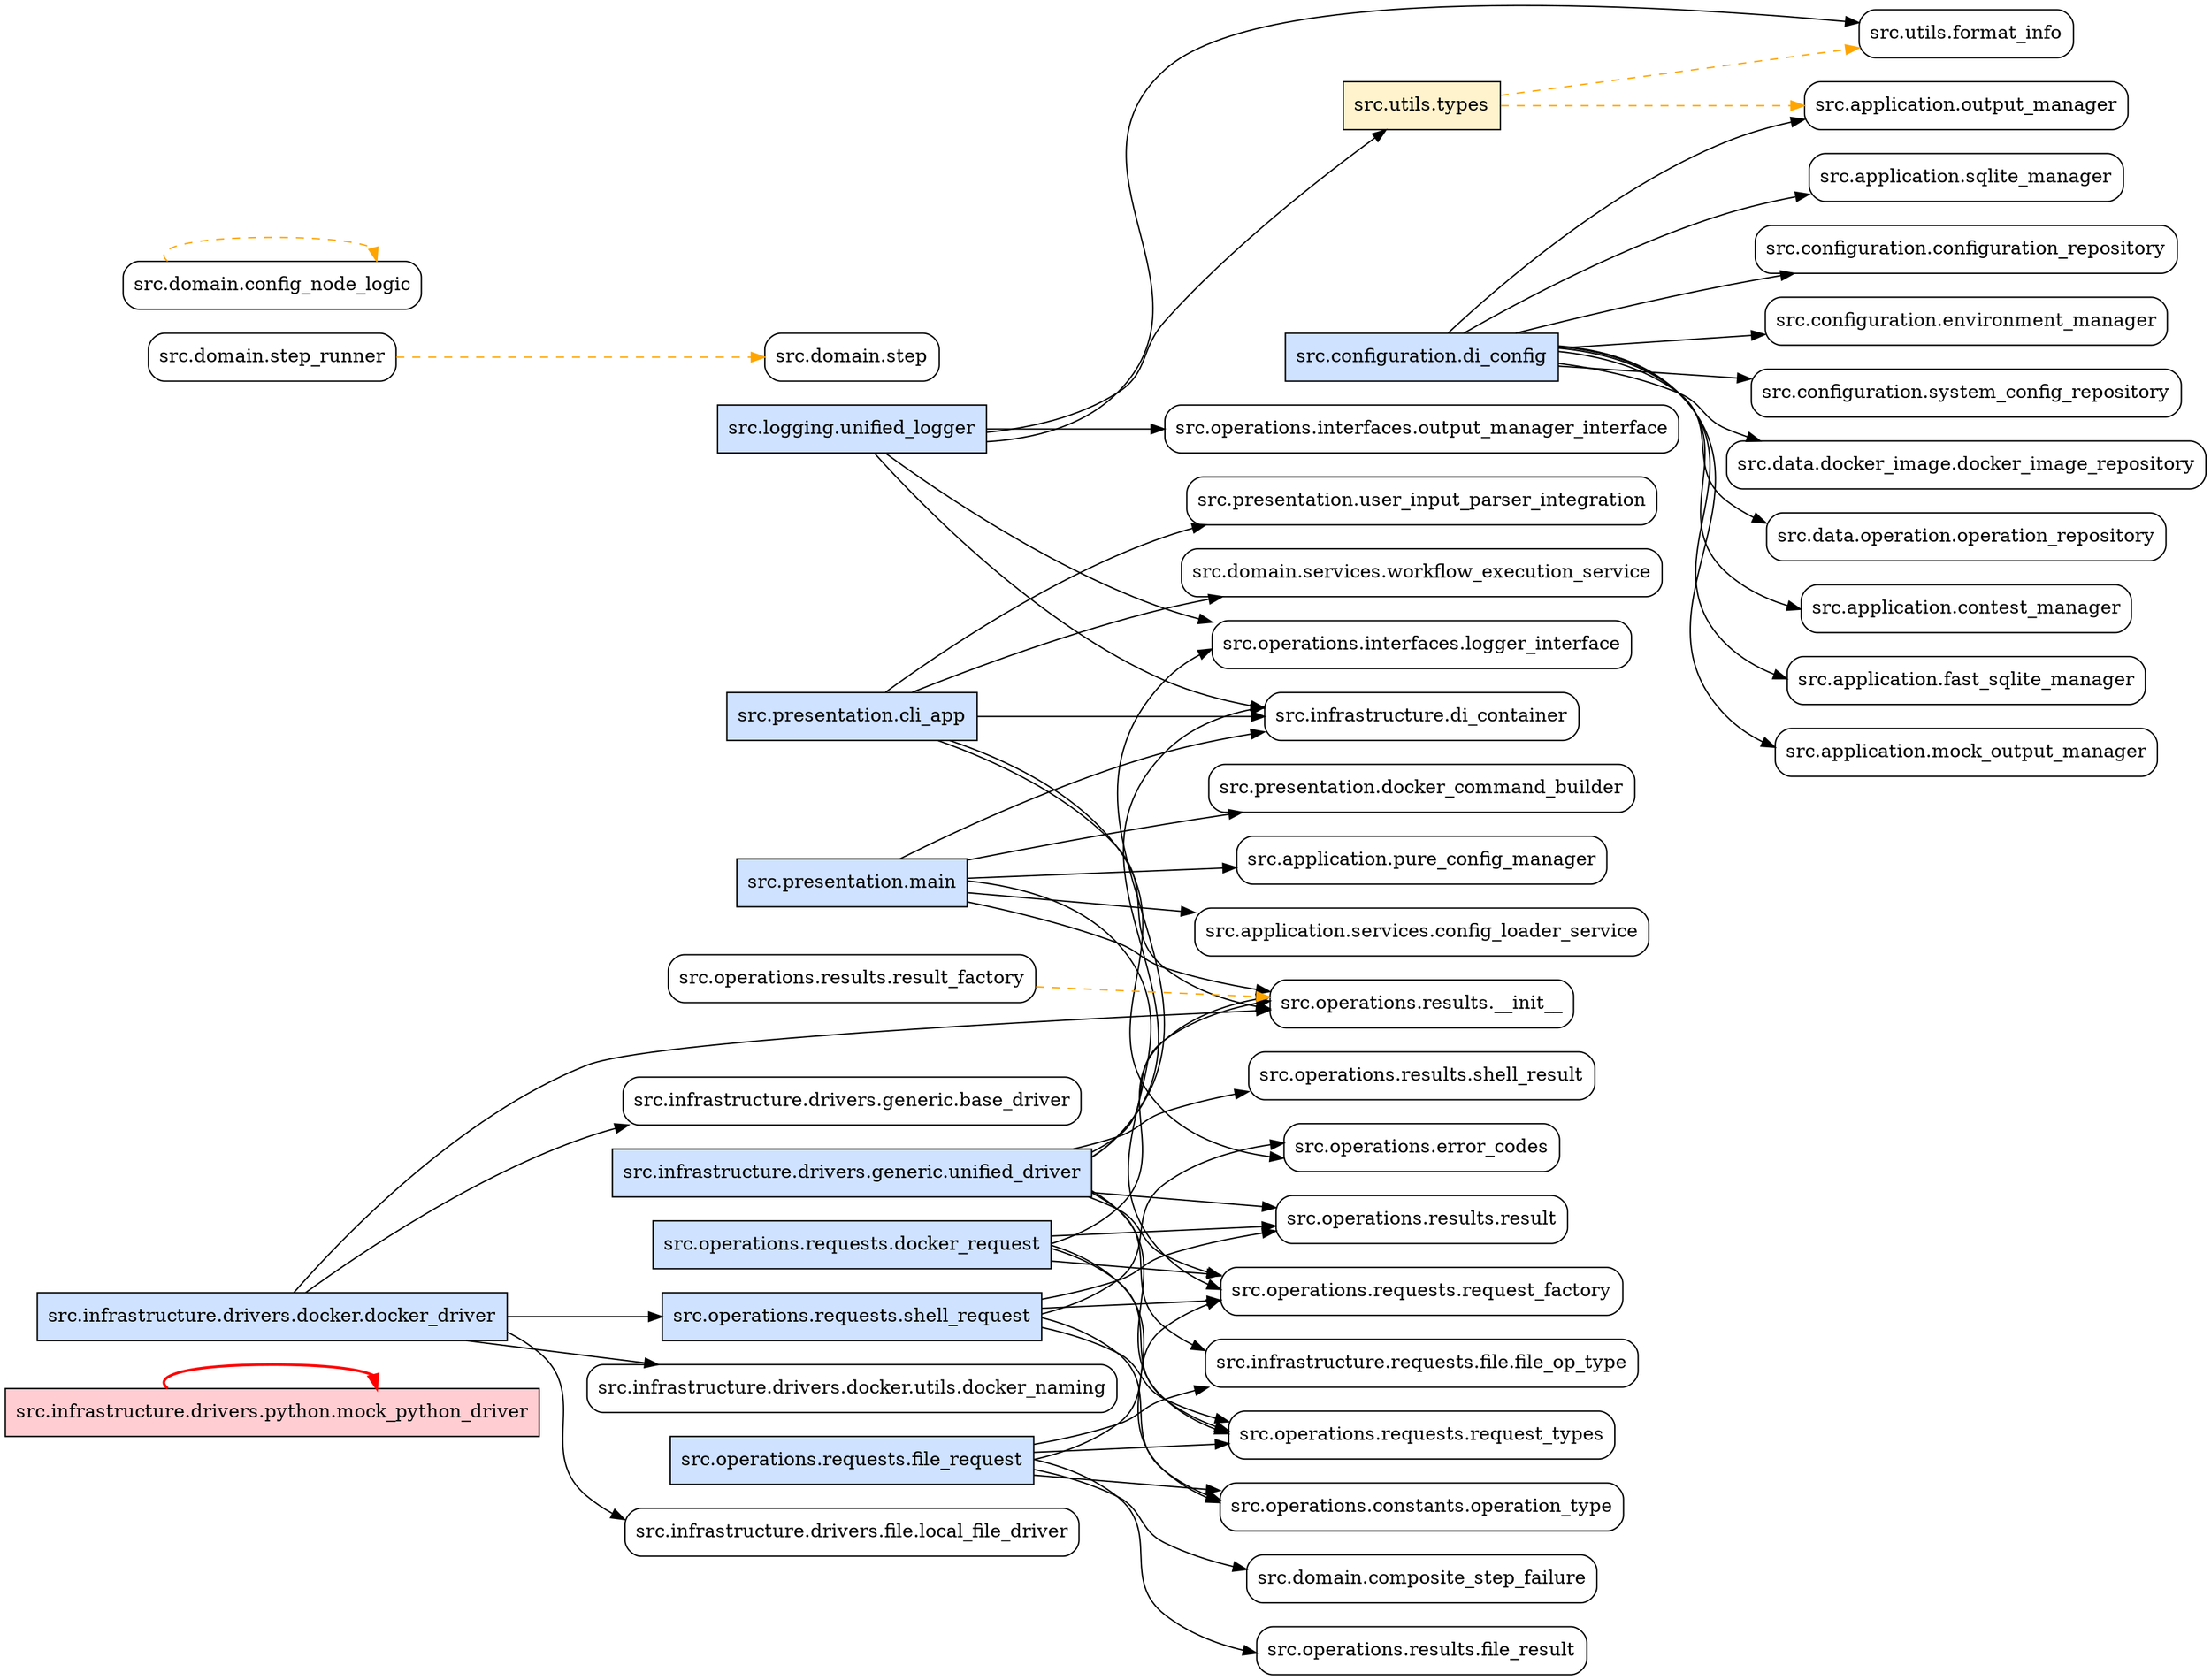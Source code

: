digraph DependencyGraph {
  rankdir=LR;
  node [shape=box, style=rounded];
  
  "src.infrastructure.drivers.python.mock_python_driver" [fillcolor="#ffcdd2", style=filled];
  "src.configuration.di_config" [fillcolor="#cfe2ff", style=filled];
  "src.operations.requests.shell_request" [fillcolor="#cfe2ff", style=filled];
  "src.infrastructure.drivers.generic.unified_driver" [fillcolor="#cfe2ff", style=filled];
  "src.operations.requests.file_request" [fillcolor="#cfe2ff", style=filled];
  "src.presentation.cli_app" [fillcolor="#cfe2ff", style=filled];
  "src.presentation.main" [fillcolor="#cfe2ff", style=filled];
  "src.operations.requests.docker_request" [fillcolor="#cfe2ff", style=filled];
  "src.logging.unified_logger" [fillcolor="#cfe2ff", style=filled];
  "src.infrastructure.drivers.docker.docker_driver" [fillcolor="#cfe2ff", style=filled];
  "src.utils.types" [fillcolor="#fff3cd", style=filled];
  
  "src.presentation.main" -> "src.application.pure_config_manager";
  "src.presentation.main" -> "src.application.services.config_loader_service";
  "src.presentation.main" -> "src.infrastructure.di_container";
  "src.presentation.main" -> "src.operations.requests.request_factory";
  "src.presentation.main" -> "src.operations.results.__init__";
  "src.presentation.main" -> "src.presentation.docker_command_builder";
  "src.presentation.cli_app" -> "src.domain.services.workflow_execution_service";
  "src.presentation.cli_app" -> "src.infrastructure.di_container";
  "src.presentation.cli_app" -> "src.operations.error_codes";
  "src.presentation.cli_app" -> "src.operations.results.__init__";
  "src.presentation.cli_app" -> "src.presentation.user_input_parser_integration";
  "src.logging.unified_logger" -> "src.infrastructure.di_container";
  "src.logging.unified_logger" -> "src.operations.interfaces.logger_interface";
  "src.logging.unified_logger" -> "src.operations.interfaces.output_manager_interface";
  "src.logging.unified_logger" -> "src.utils.format_info";
  "src.logging.unified_logger" -> "src.utils.types";
  "src.configuration.di_config" -> "src.application.contest_manager";
  "src.configuration.di_config" -> "src.application.fast_sqlite_manager";
  "src.configuration.di_config" -> "src.application.mock_output_manager";
  "src.configuration.di_config" -> "src.application.output_manager";
  "src.configuration.di_config" -> "src.application.sqlite_manager";
  "src.configuration.di_config" -> "src.configuration.configuration_repository";
  "src.configuration.di_config" -> "src.configuration.environment_manager";
  "src.configuration.di_config" -> "src.configuration.system_config_repository";
  "src.configuration.di_config" -> "src.data.docker_image.docker_image_repository";
  "src.configuration.di_config" -> "src.data.operation.operation_repository";
  "src.infrastructure.drivers.docker.docker_driver" -> "src.infrastructure.drivers.docker.utils.docker_naming";
  "src.infrastructure.drivers.docker.docker_driver" -> "src.infrastructure.drivers.file.local_file_driver";
  "src.infrastructure.drivers.docker.docker_driver" -> "src.infrastructure.drivers.generic.base_driver";
  "src.infrastructure.drivers.docker.docker_driver" -> "src.operations.requests.shell_request";
  "src.infrastructure.drivers.docker.docker_driver" -> "src.operations.results.__init__";
  "src.infrastructure.drivers.generic.unified_driver" -> "src.infrastructure.di_container";
  "src.infrastructure.drivers.generic.unified_driver" -> "src.infrastructure.requests.file.file_op_type";
  "src.infrastructure.drivers.generic.unified_driver" -> "src.operations.interfaces.logger_interface";
  "src.infrastructure.drivers.generic.unified_driver" -> "src.operations.requests.request_factory";
  "src.infrastructure.drivers.generic.unified_driver" -> "src.operations.requests.request_types";
  "src.infrastructure.drivers.generic.unified_driver" -> "src.operations.results.__init__";
  "src.infrastructure.drivers.generic.unified_driver" -> "src.operations.results.result";
  "src.infrastructure.drivers.generic.unified_driver" -> "src.operations.results.shell_result";
  "src.operations.requests.shell_request" -> "src.operations.constants.operation_type";
  "src.operations.requests.shell_request" -> "src.operations.error_codes";
  "src.operations.requests.shell_request" -> "src.operations.requests.request_factory";
  "src.operations.requests.shell_request" -> "src.operations.requests.request_types";
  "src.operations.requests.shell_request" -> "src.operations.results.result";
  "src.operations.requests.docker_request" -> "src.operations.constants.operation_type";
  "src.operations.requests.docker_request" -> "src.operations.requests.request_factory";
  "src.operations.requests.docker_request" -> "src.operations.requests.request_types";
  "src.operations.requests.docker_request" -> "src.operations.results.__init__";
  "src.operations.requests.docker_request" -> "src.operations.results.result";
  "src.operations.requests.file_request" -> "src.domain.composite_step_failure";
  "src.operations.requests.file_request" -> "src.infrastructure.requests.file.file_op_type";
  "src.operations.requests.file_request" -> "src.operations.constants.operation_type";
  "src.operations.requests.file_request" -> "src.operations.requests.request_factory";
  "src.operations.requests.file_request" -> "src.operations.requests.request_types";
  "src.operations.requests.file_request" -> "src.operations.results.file_result";
  
  // Circular dependencies
  edge [color=red, style=bold];
  "src.infrastructure.drivers.python.mock_python_driver" -> "src.infrastructure.drivers.python.mock_python_driver" [color=red];
  
  // TYPE_CHECKING dependencies
  edge [color=orange, style=dashed];
  "src.domain.step_runner" -> "src.domain.step" [color=orange, style=dashed];
  "src.domain.config_node_logic" -> "src.domain.config_node_logic" [color=orange, style=dashed];
  "src.utils.types" -> "src.application.output_manager" [color=orange, style=dashed];
  "src.utils.types" -> "src.utils.format_info" [color=orange, style=dashed];
  "src.operations.results.result_factory" -> "src.operations.results.__init__" [color=orange, style=dashed];
}